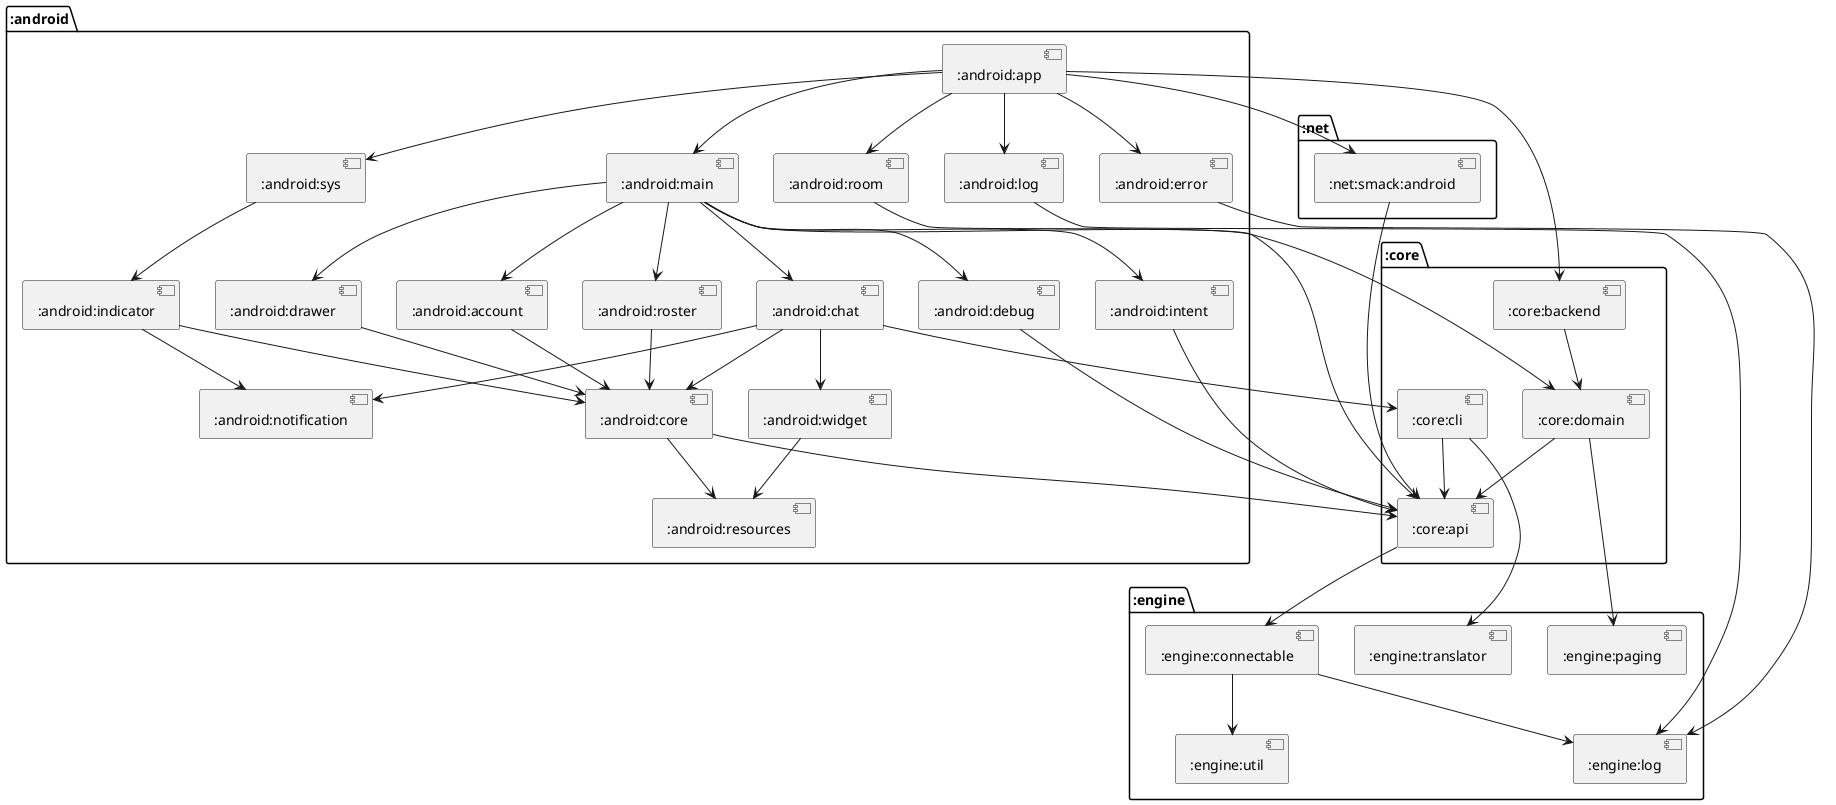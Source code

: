 @startuml
package ":core" {
[:core:backend]
[:core:domain]
[:core:api]
[:core:cli]
}
package ":net" {
[:net:smack:android]
}
package ":android" {
[:android:room]
[:android:sys]
[:android:log]
[:android:error]
[:android:main]
[:android:indicator]
[:android:core]
[:android:notification]
[:android:resources]
[:android:debug]
[:android:intent]
[:android:account]
[:android:roster]
[:android:chat]
[:android:drawer]
[:android:widget]
[:android:app]
}
package ":engine" {
[:engine:paging]
[:engine:connectable]
[:engine:util]
[:engine:log]
[:engine:translator]
}
[:core:backend] --> [:core:domain]
[:net:smack:android] --> [:core:api]
[:android:room] --> [:core:api]
[:android:sys] --> [:android:indicator]
[:android:log] --> [:engine:log]
[:android:error] --> [:engine:log]
[:android:main] --> [:android:debug]
[:android:main] --> [:android:intent]
[:android:main] --> [:android:account]
[:android:main] --> [:android:roster]
[:android:main] --> [:android:chat]
[:android:main] --> [:android:drawer]
[:android:main] --> [:core:domain]
[:core:domain] --> [:engine:paging]
[:core:domain] --> [:core:api]
[:core:api] --> [:engine:connectable]
[:engine:connectable] --> [:engine:util]
[:engine:connectable] --> [:engine:log]
[:android:indicator] --> [:android:core]
[:android:indicator] --> [:android:notification]
[:android:core] --> [:core:api]
[:android:core] --> [:android:resources]
[:android:debug] --> [:core:api]
[:android:intent] --> [:core:api]
[:android:account] --> [:android:core]
[:android:roster] --> [:android:core]
[:android:chat] --> [:android:core]
[:android:chat] --> [:android:notification]
[:android:chat] --> [:android:widget]
[:android:chat] --> [:core:cli]
[:android:drawer] --> [:android:core]
[:android:widget] --> [:android:resources]
[:core:cli] --> [:engine:translator]
[:core:cli] --> [:core:api]
[:android:app] --> [:core:backend]
[:android:app] --> [:net:smack:android]
[:android:app] --> [:android:room]
[:android:app] --> [:android:sys]
[:android:app] --> [:android:log]
[:android:app] --> [:android:error]
[:android:app] --> [:android:main]
@enduml
